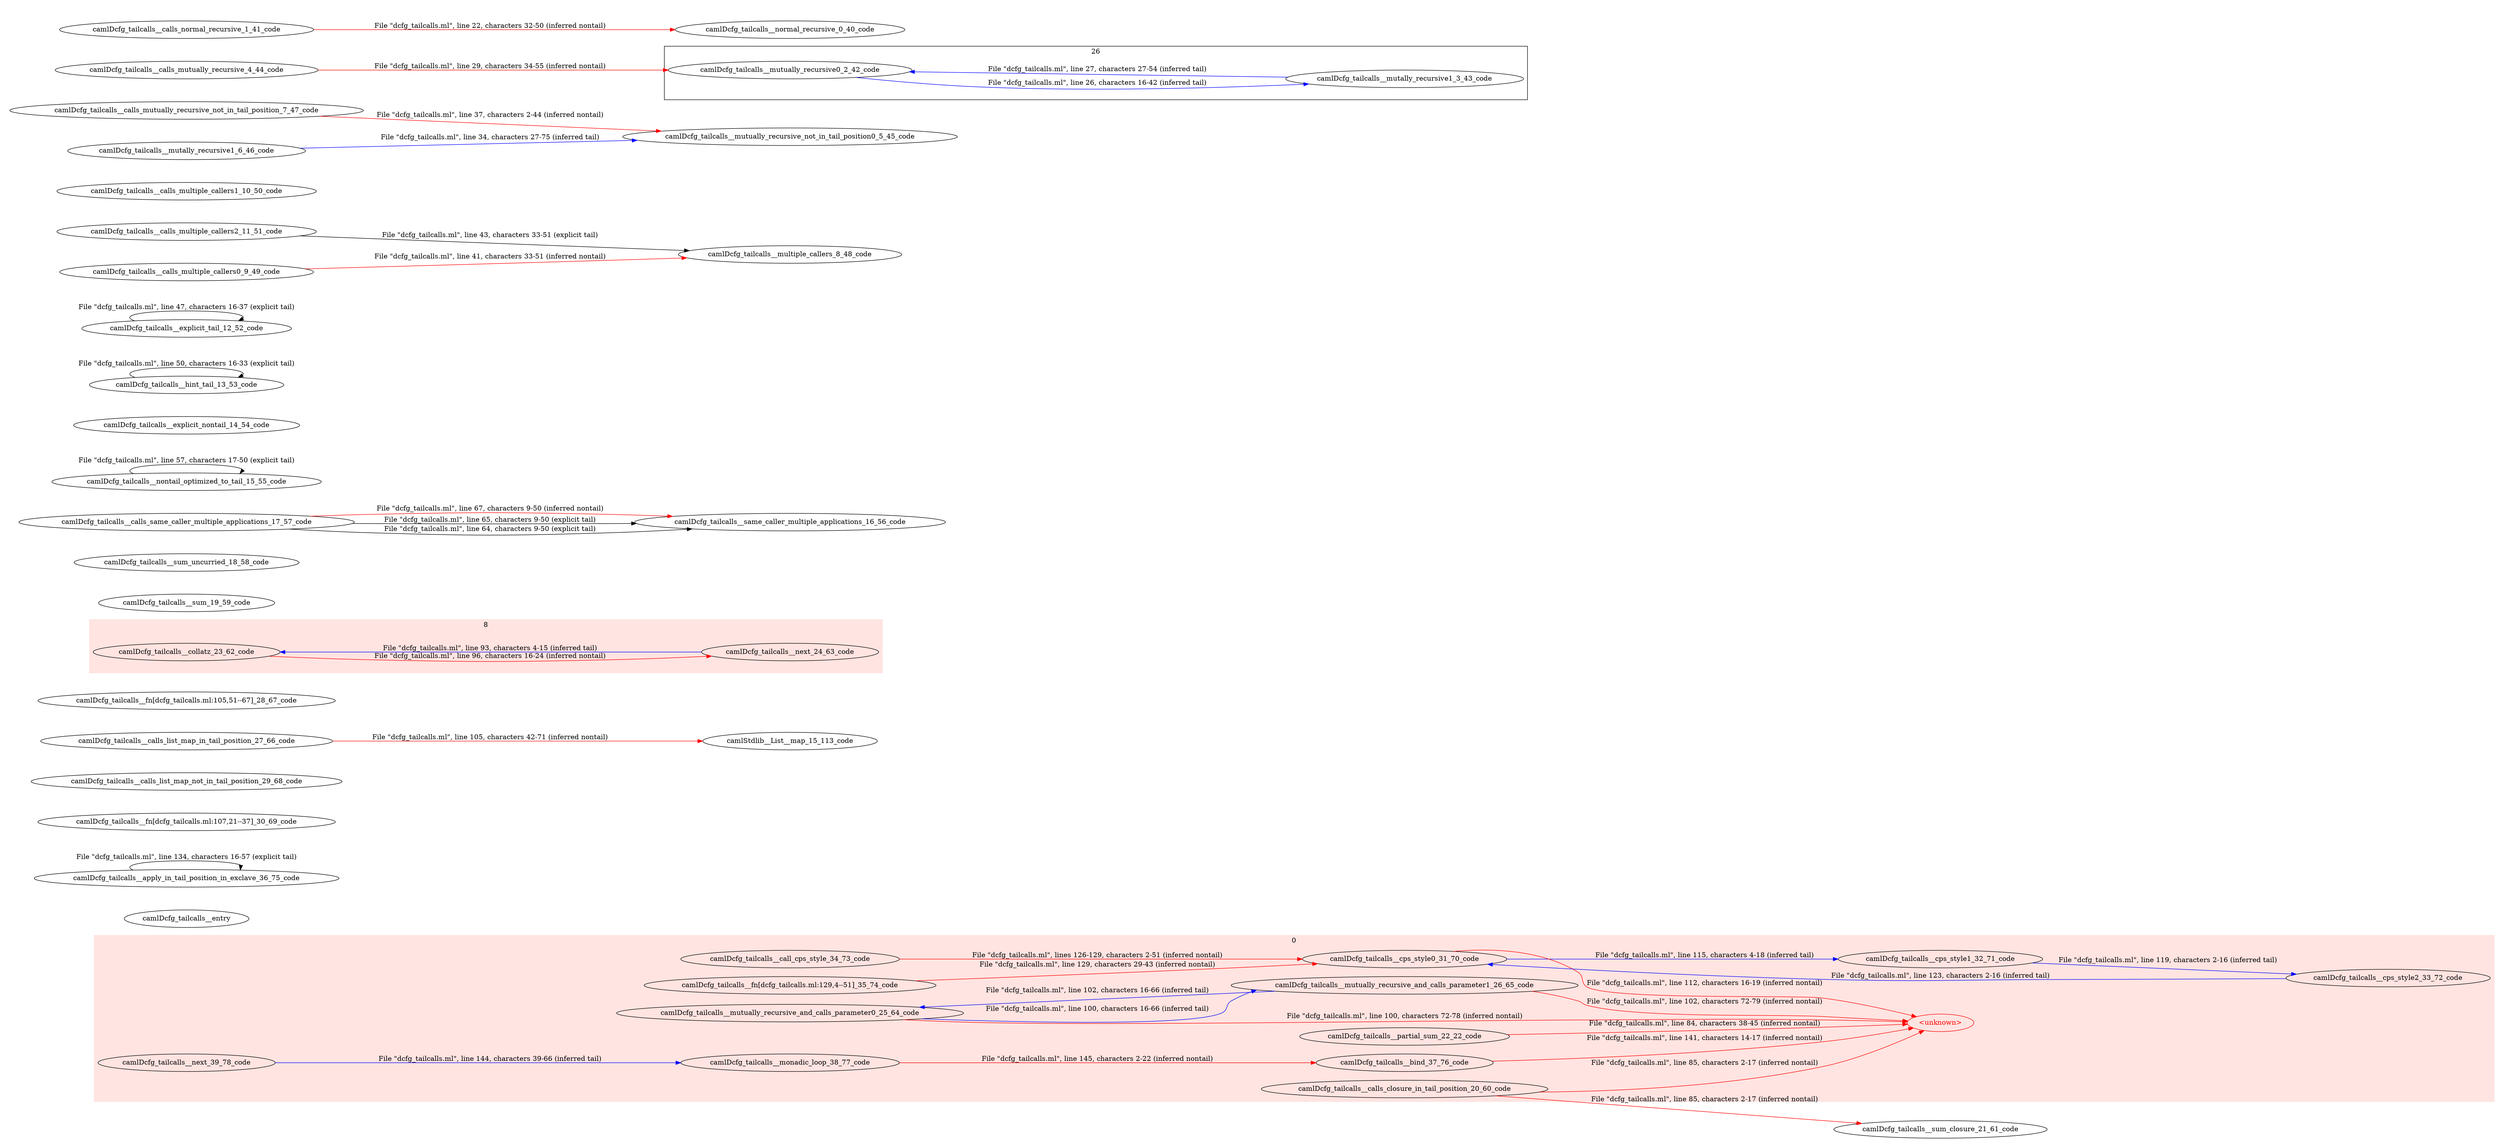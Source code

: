 digraph {
  rankdir=LR

  subgraph cluster_0 {
    label="0"
    color=mistyrose
    style=filled
    32 [label="camlDcfg_tailcalls__cps_style0_31_70_code" color="black" fontcolor="black"]
    32 -> 33 [color="blue" style="solid" label="File \"dcfg_tailcalls.ml\", line 115, characters 4-18 (inferred tail)"]
    32 -> unknown [color="red" style="solid" label="File \"dcfg_tailcalls.ml\", line 112, characters 16-19 (inferred nontail)"]
    33 [label="camlDcfg_tailcalls__cps_style1_32_71_code" color="black" fontcolor="black"]
    33 -> 34 [color="blue" style="solid" label="File \"dcfg_tailcalls.ml\", line 119, characters 2-16 (inferred tail)"]
    34 [label="camlDcfg_tailcalls__cps_style2_33_72_code" color="black" fontcolor="black"]
    34 -> 32 [color="blue" style="solid" label="File \"dcfg_tailcalls.ml\", line 123, characters 2-16 (inferred tail)"]
    35 [label="camlDcfg_tailcalls__call_cps_style_34_73_code" color="black" fontcolor="black"]
    35 -> 32 [color="red" style="solid" label="File \"dcfg_tailcalls.ml\", lines 126-129, characters 2-51 (inferred nontail)"]
    20 [label="camlDcfg_tailcalls__calls_closure_in_tail_position_20_60_code" color="black" fontcolor="black"]
    20 -> unknown [color="red" style="solid" label="File \"dcfg_tailcalls.ml\", line 85, characters 2-17 (inferred nontail)"]
    36 [label="camlDcfg_tailcalls__fn[dcfg_tailcalls.ml:129,4--51]_35_74_code" color="black" fontcolor="black"]
    36 -> 32 [color="red" style="solid" label="File \"dcfg_tailcalls.ml\", line 129, characters 29-43 (inferred nontail)"]
    22 [label="camlDcfg_tailcalls__partial_sum_22_22_code" color="black" fontcolor="black"]
    22 -> unknown [color="red" style="solid" label="File \"dcfg_tailcalls.ml\", line 84, characters 38-45 (inferred nontail)"]
    38 [label="camlDcfg_tailcalls__bind_37_76_code" color="black" fontcolor="black"]
    38 -> unknown [color="red" style="solid" label="File \"dcfg_tailcalls.ml\", line 141, characters 14-17 (inferred nontail)"]
    39 [label="camlDcfg_tailcalls__monadic_loop_38_77_code" color="black" fontcolor="black"]
    39 -> 38 [color="red" style="solid" label="File \"dcfg_tailcalls.ml\", line 145, characters 2-22 (inferred nontail)"]
    40 [label="camlDcfg_tailcalls__next_39_78_code" color="black" fontcolor="black"]
    40 -> 39 [color="blue" style="solid" label="File \"dcfg_tailcalls.ml\", line 144, characters 39-66 (inferred tail)"]
    25 [label="camlDcfg_tailcalls__mutually_recursive_and_calls_parameter0_25_64_code" color="black" fontcolor="black"]
    25 -> unknown [color="red" style="solid" label="File \"dcfg_tailcalls.ml\", line 100, characters 72-78 (inferred nontail)"]
    25 -> 26 [color="blue" style="solid" label="File \"dcfg_tailcalls.ml\", line 100, characters 16-66 (inferred tail)"]
    26 [label="camlDcfg_tailcalls__mutually_recursive_and_calls_parameter1_26_65_code" color="black" fontcolor="black"]
    26 -> unknown [color="red" style="solid" label="File \"dcfg_tailcalls.ml\", line 102, characters 72-79 (inferred nontail)"]
    26 -> 25 [color="blue" style="solid" label="File \"dcfg_tailcalls.ml\", line 102, characters 16-66 (inferred tail)"]
    unknown [label="<unknown>" color="red" fontcolor="red"]
  }
  20 -> 21 [color="red" style="solid" label="File \"dcfg_tailcalls.ml\", line 85, characters 2-17 (inferred nontail)"]

  subgraph cluster_1 {
    label="1"
    style=invis
    41 [label="camlDcfg_tailcalls__entry" color="black" fontcolor="black"]
  }

  subgraph cluster_2 {
    label="2"
    style=invis
    37 [label="camlDcfg_tailcalls__apply_in_tail_position_in_exclave_36_75_code" color="black" fontcolor="black"]
    37 -> 37 [color="black" style="solid" label="File \"dcfg_tailcalls.ml\", line 134, characters 16-57 (explicit tail)"]
  }

  subgraph cluster_3 {
    label="3"
    style=invis
    31 [label="camlDcfg_tailcalls__fn[dcfg_tailcalls.ml:107,21--37]_30_69_code" color="black" fontcolor="black"]
  }

  subgraph cluster_4 {
    label="4"
    style=invis
    30 [label="camlDcfg_tailcalls__calls_list_map_not_in_tail_position_29_68_code" color="black" fontcolor="black"]
  }

  subgraph cluster_5 {
    label="5"
    style=invis
    28 [label="camlDcfg_tailcalls__calls_list_map_in_tail_position_27_66_code" color="black" fontcolor="black"]
  }
  28 -> 29 [color="red" style="solid" label="File \"dcfg_tailcalls.ml\", line 105, characters 42-71 (inferred nontail)"]

  subgraph cluster_6 {
    label="6"
    style=invis
    29 [label="camlStdlib__List__map_15_113_code" color="black" fontcolor="black"]
  }

  subgraph cluster_7 {
    label="7"
    style=invis
    27 [label="camlDcfg_tailcalls__fn[dcfg_tailcalls.ml:105,51--67]_28_67_code" color="black" fontcolor="black"]
  }

  subgraph cluster_8 {
    label="8"
    color=mistyrose
    style=filled
    23 [label="camlDcfg_tailcalls__collatz_23_62_code" color="black" fontcolor="black"]
    23 -> 24 [color="red" style="solid" label="File \"dcfg_tailcalls.ml\", line 96, characters 16-24 (inferred nontail)"]
    24 [label="camlDcfg_tailcalls__next_24_63_code" color="black" fontcolor="black"]
    24 -> 23 [color="blue" style="solid" label="File \"dcfg_tailcalls.ml\", line 93, characters 4-15 (inferred tail)"]
  }

  subgraph cluster_9 {
    label="9"
    style=invis
    21 [label="camlDcfg_tailcalls__sum_closure_21_61_code" color="black" fontcolor="black"]
  }

  subgraph cluster_10 {
    label="10"
    style=invis
    19 [label="camlDcfg_tailcalls__sum_19_59_code" color="black" fontcolor="black"]
  }

  subgraph cluster_11 {
    label="11"
    style=invis
    18 [label="camlDcfg_tailcalls__sum_uncurried_18_58_code" color="black" fontcolor="black"]
  }

  subgraph cluster_12 {
    label="12"
    style=invis
    17 [label="camlDcfg_tailcalls__calls_same_caller_multiple_applications_17_57_code" color="black" fontcolor="black"]
  }
  17 -> 16 [color="red" style="solid" label="File \"dcfg_tailcalls.ml\", line 67, characters 9-50 (inferred nontail)"]
  17 -> 16 [color="black" style="solid" label="File \"dcfg_tailcalls.ml\", line 65, characters 9-50 (explicit tail)"]
  17 -> 16 [color="black" style="solid" label="File \"dcfg_tailcalls.ml\", line 64, characters 9-50 (explicit tail)"]

  subgraph cluster_13 {
    label="13"
    style=invis
    16 [label="camlDcfg_tailcalls__same_caller_multiple_applications_16_56_code" color="black" fontcolor="black"]
  }

  subgraph cluster_14 {
    label="14"
    style=invis
    15 [label="camlDcfg_tailcalls__nontail_optimized_to_tail_15_55_code" color="black" fontcolor="black"]
    15 -> 15 [color="black" style="solid" label="File \"dcfg_tailcalls.ml\", line 57, characters 17-50 (explicit tail)"]
  }

  subgraph cluster_15 {
    label="15"
    style=invis
    14 [label="camlDcfg_tailcalls__explicit_nontail_14_54_code" color="black" fontcolor="black"]
  }

  subgraph cluster_16 {
    label="16"
    style=invis
    13 [label="camlDcfg_tailcalls__hint_tail_13_53_code" color="black" fontcolor="black"]
    13 -> 13 [color="black" style="solid" label="File \"dcfg_tailcalls.ml\", line 50, characters 16-33 (explicit tail)"]
  }

  subgraph cluster_17 {
    label="17"
    style=invis
    12 [label="camlDcfg_tailcalls__explicit_tail_12_52_code" color="black" fontcolor="black"]
    12 -> 12 [color="black" style="solid" label="File \"dcfg_tailcalls.ml\", line 47, characters 16-37 (explicit tail)"]
  }

  subgraph cluster_18 {
    label="18"
    style=invis
    11 [label="camlDcfg_tailcalls__calls_multiple_callers2_11_51_code" color="black" fontcolor="black"]
  }
  11 -> 8 [color="black" style="solid" label="File \"dcfg_tailcalls.ml\", line 43, characters 33-51 (explicit tail)"]

  subgraph cluster_19 {
    label="19"
    style=invis
    10 [label="camlDcfg_tailcalls__calls_multiple_callers1_10_50_code" color="black" fontcolor="black"]
  }

  subgraph cluster_20 {
    label="20"
    style=invis
    9 [label="camlDcfg_tailcalls__calls_multiple_callers0_9_49_code" color="black" fontcolor="black"]
  }
  9 -> 8 [color="red" style="solid" label="File \"dcfg_tailcalls.ml\", line 41, characters 33-51 (inferred nontail)"]

  subgraph cluster_21 {
    label="21"
    style=invis
    8 [label="camlDcfg_tailcalls__multiple_callers_8_48_code" color="black" fontcolor="black"]
  }

  subgraph cluster_22 {
    label="22"
    style=invis
    7 [label="camlDcfg_tailcalls__calls_mutually_recursive_not_in_tail_position_7_47_code" color="black" fontcolor="black"]
  }
  7 -> 5 [color="red" style="solid" label="File \"dcfg_tailcalls.ml\", line 37, characters 2-44 (inferred nontail)"]

  subgraph cluster_23 {
    label="23"
    style=invis
    6 [label="camlDcfg_tailcalls__mutally_recursive1_6_46_code" color="black" fontcolor="black"]
  }
  6 -> 5 [color="blue" style="solid" label="File \"dcfg_tailcalls.ml\", line 34, characters 27-75 (inferred tail)"]

  subgraph cluster_24 {
    label="24"
    style=invis
    5 [label="camlDcfg_tailcalls__mutually_recursive_not_in_tail_position0_5_45_code" color="black" fontcolor="black"]
  }

  subgraph cluster_25 {
    label="25"
    style=invis
    4 [label="camlDcfg_tailcalls__calls_mutually_recursive_4_44_code" color="black" fontcolor="black"]
  }
  4 -> 2 [color="red" style="solid" label="File \"dcfg_tailcalls.ml\", line 29, characters 34-55 (inferred nontail)"]

  subgraph cluster_26 {
    label="26"
    2 [label="camlDcfg_tailcalls__mutually_recursive0_2_42_code" color="black" fontcolor="black"]
    2 -> 3 [color="blue" style="solid" label="File \"dcfg_tailcalls.ml\", line 26, characters 16-42 (inferred tail)"]
    3 [label="camlDcfg_tailcalls__mutally_recursive1_3_43_code" color="black" fontcolor="black"]
    3 -> 2 [color="blue" style="solid" label="File \"dcfg_tailcalls.ml\", line 27, characters 27-54 (inferred tail)"]
  }

  subgraph cluster_27 {
    label="27"
    style=invis
    1 [label="camlDcfg_tailcalls__calls_normal_recursive_1_41_code" color="black" fontcolor="black"]
  }
  1 -> 0 [color="red" style="solid" label="File \"dcfg_tailcalls.ml\", line 22, characters 32-50 (inferred nontail)"]

  subgraph cluster_28 {
    label="28"
    style=invis
    0 [label="camlDcfg_tailcalls__normal_recursive_0_40_code" color="black" fontcolor="black"]
  }

}

